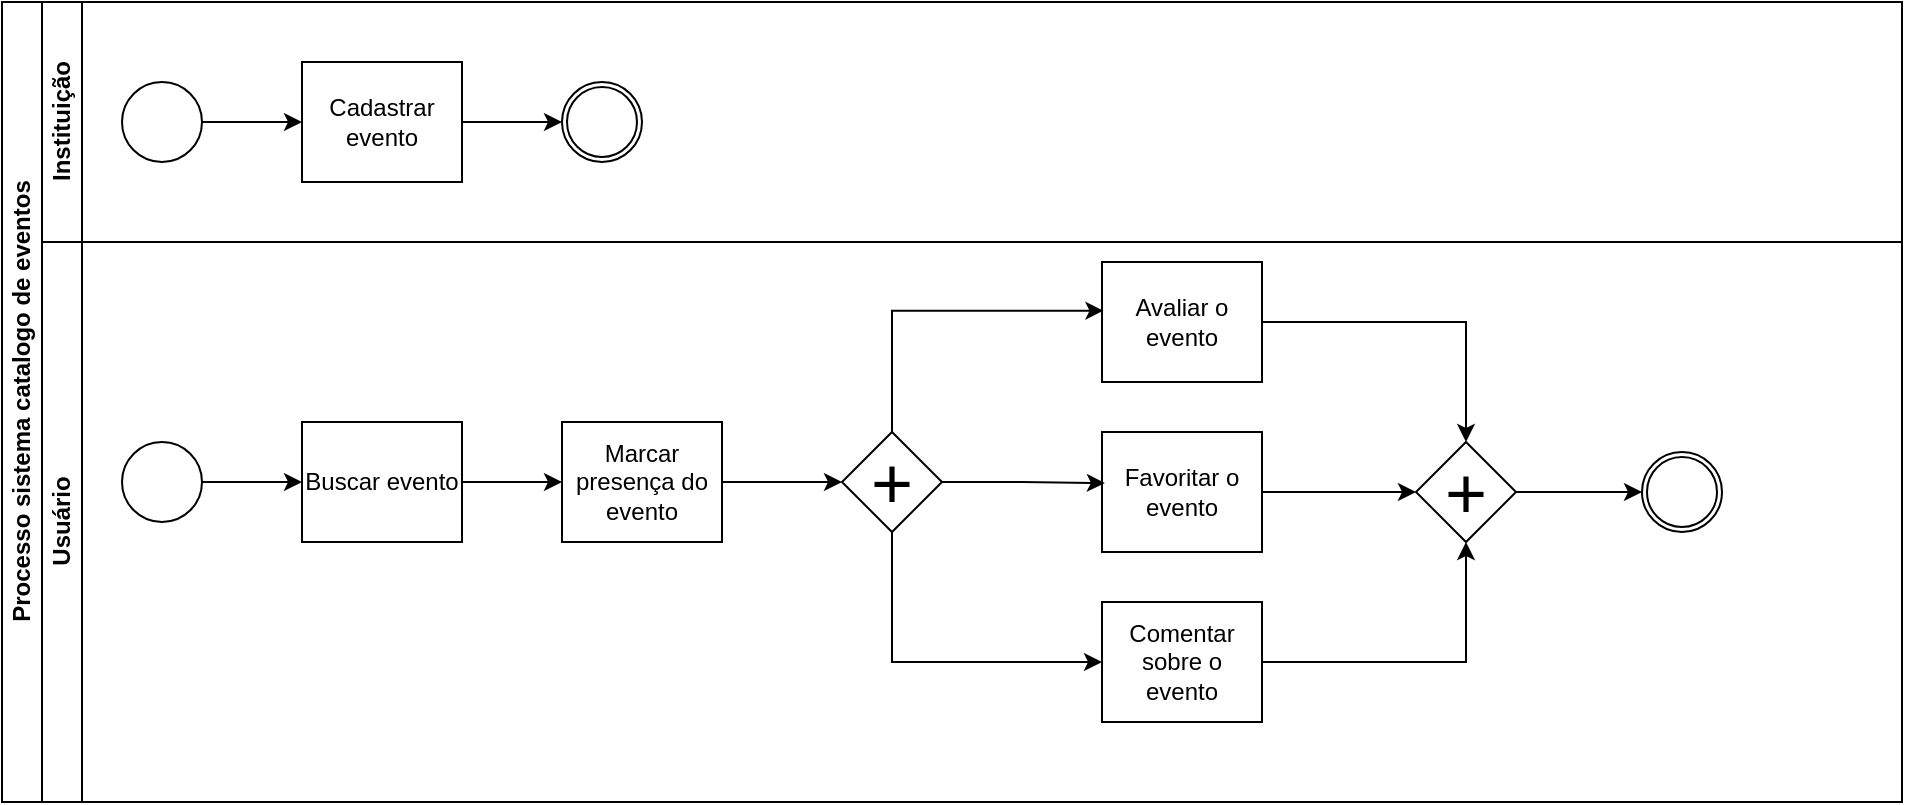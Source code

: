<mxfile version="22.0.6" type="google">
  <diagram id="prtHgNgQTEPvFCAcTncT" name="Page-1">
    <mxGraphModel grid="1" page="1" gridSize="10" guides="1" tooltips="1" connect="1" arrows="1" fold="1" pageScale="1" pageWidth="827" pageHeight="1169" math="0" shadow="0">
      <root>
        <mxCell id="0" />
        <mxCell id="1" parent="0" />
        <mxCell id="dNxyNK7c78bLwvsdeMH5-19" value="Processo sistema catalogo de eventos" style="swimlane;html=1;childLayout=stackLayout;resizeParent=1;resizeParentMax=0;horizontal=0;startSize=20;horizontalStack=0;" vertex="1" parent="1">
          <mxGeometry x="120" y="120" width="950" height="400" as="geometry">
            <mxRectangle x="120" y="120" width="40" height="60" as="alternateBounds" />
          </mxGeometry>
        </mxCell>
        <mxCell id="dNxyNK7c78bLwvsdeMH5-20" value="Instituição" style="swimlane;html=1;startSize=20;horizontal=0;" vertex="1" parent="dNxyNK7c78bLwvsdeMH5-19">
          <mxGeometry x="20" width="930" height="120" as="geometry" />
        </mxCell>
        <mxCell id="dNxyNK7c78bLwvsdeMH5-25" value="" style="edgeStyle=orthogonalEdgeStyle;rounded=0;orthogonalLoop=1;jettySize=auto;html=1;" edge="1" parent="dNxyNK7c78bLwvsdeMH5-20" source="dNxyNK7c78bLwvsdeMH5-23" target="dNxyNK7c78bLwvsdeMH5-24">
          <mxGeometry relative="1" as="geometry" />
        </mxCell>
        <mxCell id="dNxyNK7c78bLwvsdeMH5-23" value="" style="ellipse;whiteSpace=wrap;html=1;" vertex="1" parent="dNxyNK7c78bLwvsdeMH5-20">
          <mxGeometry x="40" y="40" width="40" height="40" as="geometry" />
        </mxCell>
        <mxCell id="hWvbCsJXtm5b-WStmOFx-3" style="edgeStyle=orthogonalEdgeStyle;rounded=0;orthogonalLoop=1;jettySize=auto;html=1;exitX=1;exitY=0.5;exitDx=0;exitDy=0;entryX=0;entryY=0.5;entryDx=0;entryDy=0;" edge="1" parent="dNxyNK7c78bLwvsdeMH5-20" source="dNxyNK7c78bLwvsdeMH5-24" target="dNxyNK7c78bLwvsdeMH5-32">
          <mxGeometry relative="1" as="geometry" />
        </mxCell>
        <mxCell id="dNxyNK7c78bLwvsdeMH5-24" value="Cadastrar evento" style="rounded=0;whiteSpace=wrap;html=1;fontFamily=Helvetica;fontSize=12;fontColor=#000000;align=center;" vertex="1" parent="dNxyNK7c78bLwvsdeMH5-20">
          <mxGeometry x="130" y="30" width="80" height="60" as="geometry" />
        </mxCell>
        <mxCell id="dNxyNK7c78bLwvsdeMH5-32" value="" style="ellipse;whiteSpace=wrap;html=1;fillColor=default;" vertex="1" parent="dNxyNK7c78bLwvsdeMH5-20">
          <mxGeometry x="260" y="40" width="40" height="40" as="geometry" />
        </mxCell>
        <mxCell id="hWvbCsJXtm5b-WStmOFx-4" value="" style="ellipse;whiteSpace=wrap;html=1;aspect=fixed;" vertex="1" parent="dNxyNK7c78bLwvsdeMH5-20">
          <mxGeometry x="262.5" y="42.5" width="35" height="35" as="geometry" />
        </mxCell>
        <mxCell id="dNxyNK7c78bLwvsdeMH5-21" value="Usuário" style="swimlane;html=1;startSize=20;horizontal=0;" vertex="1" parent="dNxyNK7c78bLwvsdeMH5-19">
          <mxGeometry x="20" y="120" width="930" height="280" as="geometry" />
        </mxCell>
        <mxCell id="hWvbCsJXtm5b-WStmOFx-22" value="" style="ellipse;whiteSpace=wrap;html=1;fillColor=default;" vertex="1" parent="dNxyNK7c78bLwvsdeMH5-21">
          <mxGeometry x="800" y="105" width="40" height="40" as="geometry" />
        </mxCell>
        <mxCell id="dNxyNK7c78bLwvsdeMH5-29" value="" style="edgeStyle=orthogonalEdgeStyle;rounded=0;orthogonalLoop=1;jettySize=auto;html=1;endArrow=classic;endFill=1;" edge="1" parent="dNxyNK7c78bLwvsdeMH5-21" source="dNxyNK7c78bLwvsdeMH5-26">
          <mxGeometry relative="1" as="geometry">
            <mxPoint x="260" y="120" as="targetPoint" />
          </mxGeometry>
        </mxCell>
        <mxCell id="dNxyNK7c78bLwvsdeMH5-26" value="Buscar evento" style="rounded=0;whiteSpace=wrap;html=1;fontFamily=Helvetica;fontSize=12;fontColor=#000000;align=center;" vertex="1" parent="dNxyNK7c78bLwvsdeMH5-21">
          <mxGeometry x="130" y="90" width="80" height="60" as="geometry" />
        </mxCell>
        <mxCell id="hWvbCsJXtm5b-WStmOFx-8" value="" style="edgeStyle=orthogonalEdgeStyle;rounded=0;orthogonalLoop=1;jettySize=auto;html=1;" edge="1" parent="dNxyNK7c78bLwvsdeMH5-21" source="hWvbCsJXtm5b-WStmOFx-2" target="hWvbCsJXtm5b-WStmOFx-7">
          <mxGeometry relative="1" as="geometry" />
        </mxCell>
        <mxCell id="hWvbCsJXtm5b-WStmOFx-2" value="Marcar presença do evento" style="rounded=0;whiteSpace=wrap;html=1;fontFamily=Helvetica;fontSize=12;fontColor=#000000;align=center;" vertex="1" parent="dNxyNK7c78bLwvsdeMH5-21">
          <mxGeometry x="260" y="90" width="80" height="60" as="geometry" />
        </mxCell>
        <mxCell id="hWvbCsJXtm5b-WStmOFx-6" style="edgeStyle=orthogonalEdgeStyle;rounded=0;orthogonalLoop=1;jettySize=auto;html=1;exitX=1;exitY=0.5;exitDx=0;exitDy=0;entryX=0;entryY=0.5;entryDx=0;entryDy=0;" edge="1" parent="dNxyNK7c78bLwvsdeMH5-21" source="hWvbCsJXtm5b-WStmOFx-5" target="dNxyNK7c78bLwvsdeMH5-26">
          <mxGeometry relative="1" as="geometry" />
        </mxCell>
        <mxCell id="hWvbCsJXtm5b-WStmOFx-5" value="" style="ellipse;whiteSpace=wrap;html=1;" vertex="1" parent="dNxyNK7c78bLwvsdeMH5-21">
          <mxGeometry x="40" y="100" width="40" height="40" as="geometry" />
        </mxCell>
        <mxCell id="hWvbCsJXtm5b-WStmOFx-15" style="edgeStyle=orthogonalEdgeStyle;rounded=0;orthogonalLoop=1;jettySize=auto;html=1;entryX=0;entryY=0.5;entryDx=0;entryDy=0;" edge="1" parent="dNxyNK7c78bLwvsdeMH5-21" source="hWvbCsJXtm5b-WStmOFx-7" target="hWvbCsJXtm5b-WStmOFx-11">
          <mxGeometry relative="1" as="geometry">
            <Array as="points">
              <mxPoint x="425" y="210" />
            </Array>
          </mxGeometry>
        </mxCell>
        <mxCell id="hWvbCsJXtm5b-WStmOFx-7" value="&lt;font style=&quot;font-size: 36px;&quot;&gt;+&lt;/font&gt;" style="rhombus;whiteSpace=wrap;html=1;fontColor=#000000;rounded=0;" vertex="1" parent="dNxyNK7c78bLwvsdeMH5-21">
          <mxGeometry x="400" y="95" width="50" height="50" as="geometry" />
        </mxCell>
        <mxCell id="hWvbCsJXtm5b-WStmOFx-17" style="edgeStyle=orthogonalEdgeStyle;rounded=0;orthogonalLoop=1;jettySize=auto;html=1;entryX=0.5;entryY=0;entryDx=0;entryDy=0;" edge="1" parent="dNxyNK7c78bLwvsdeMH5-21" source="hWvbCsJXtm5b-WStmOFx-9" target="hWvbCsJXtm5b-WStmOFx-16">
          <mxGeometry relative="1" as="geometry" />
        </mxCell>
        <mxCell id="hWvbCsJXtm5b-WStmOFx-9" value="Avaliar o evento" style="rounded=0;whiteSpace=wrap;html=1;fontFamily=Helvetica;fontSize=12;fontColor=#000000;align=center;" vertex="1" parent="dNxyNK7c78bLwvsdeMH5-21">
          <mxGeometry x="530" y="10" width="80" height="60" as="geometry" />
        </mxCell>
        <mxCell id="hWvbCsJXtm5b-WStmOFx-18" style="edgeStyle=orthogonalEdgeStyle;rounded=0;orthogonalLoop=1;jettySize=auto;html=1;exitX=1;exitY=0.5;exitDx=0;exitDy=0;entryX=0;entryY=0.5;entryDx=0;entryDy=0;" edge="1" parent="dNxyNK7c78bLwvsdeMH5-21" source="hWvbCsJXtm5b-WStmOFx-10" target="hWvbCsJXtm5b-WStmOFx-16">
          <mxGeometry relative="1" as="geometry" />
        </mxCell>
        <mxCell id="hWvbCsJXtm5b-WStmOFx-10" value="Favoritar o evento" style="rounded=0;whiteSpace=wrap;html=1;fontFamily=Helvetica;fontSize=12;fontColor=#000000;align=center;" vertex="1" parent="dNxyNK7c78bLwvsdeMH5-21">
          <mxGeometry x="530" y="95" width="80" height="60" as="geometry" />
        </mxCell>
        <mxCell id="hWvbCsJXtm5b-WStmOFx-19" style="edgeStyle=orthogonalEdgeStyle;rounded=0;orthogonalLoop=1;jettySize=auto;html=1;entryX=0.5;entryY=1;entryDx=0;entryDy=0;" edge="1" parent="dNxyNK7c78bLwvsdeMH5-21" source="hWvbCsJXtm5b-WStmOFx-11" target="hWvbCsJXtm5b-WStmOFx-16">
          <mxGeometry relative="1" as="geometry" />
        </mxCell>
        <mxCell id="hWvbCsJXtm5b-WStmOFx-11" value="Comentar sobre o evento" style="rounded=0;whiteSpace=wrap;html=1;fontFamily=Helvetica;fontSize=12;fontColor=#000000;align=center;" vertex="1" parent="dNxyNK7c78bLwvsdeMH5-21">
          <mxGeometry x="530" y="180" width="80" height="60" as="geometry" />
        </mxCell>
        <mxCell id="hWvbCsJXtm5b-WStmOFx-12" style="edgeStyle=orthogonalEdgeStyle;rounded=0;orthogonalLoop=1;jettySize=auto;html=1;exitX=1;exitY=0.5;exitDx=0;exitDy=0;entryX=0.018;entryY=0.426;entryDx=0;entryDy=0;entryPerimeter=0;" edge="1" parent="dNxyNK7c78bLwvsdeMH5-21" source="hWvbCsJXtm5b-WStmOFx-7" target="hWvbCsJXtm5b-WStmOFx-10">
          <mxGeometry relative="1" as="geometry" />
        </mxCell>
        <mxCell id="hWvbCsJXtm5b-WStmOFx-13" style="edgeStyle=orthogonalEdgeStyle;rounded=0;orthogonalLoop=1;jettySize=auto;html=1;entryX=0.009;entryY=0.406;entryDx=0;entryDy=0;entryPerimeter=0;" edge="1" parent="dNxyNK7c78bLwvsdeMH5-21" source="hWvbCsJXtm5b-WStmOFx-7" target="hWvbCsJXtm5b-WStmOFx-9">
          <mxGeometry relative="1" as="geometry">
            <Array as="points">
              <mxPoint x="425" y="34" />
            </Array>
          </mxGeometry>
        </mxCell>
        <mxCell id="hWvbCsJXtm5b-WStmOFx-20" style="edgeStyle=orthogonalEdgeStyle;rounded=0;orthogonalLoop=1;jettySize=auto;html=1;" edge="1" parent="dNxyNK7c78bLwvsdeMH5-21" source="hWvbCsJXtm5b-WStmOFx-16">
          <mxGeometry relative="1" as="geometry">
            <mxPoint x="800" y="125" as="targetPoint" />
          </mxGeometry>
        </mxCell>
        <mxCell id="hWvbCsJXtm5b-WStmOFx-16" value="&lt;font style=&quot;font-size: 36px;&quot;&gt;+&lt;/font&gt;" style="rhombus;whiteSpace=wrap;html=1;fontColor=#000000;rounded=0;" vertex="1" parent="dNxyNK7c78bLwvsdeMH5-21">
          <mxGeometry x="687" y="100" width="50" height="50" as="geometry" />
        </mxCell>
        <mxCell id="hWvbCsJXtm5b-WStmOFx-21" value="" style="ellipse;whiteSpace=wrap;html=1;aspect=fixed;" vertex="1" parent="dNxyNK7c78bLwvsdeMH5-21">
          <mxGeometry x="802.5" y="107.5" width="35" height="35" as="geometry" />
        </mxCell>
      </root>
    </mxGraphModel>
  </diagram>
</mxfile>
